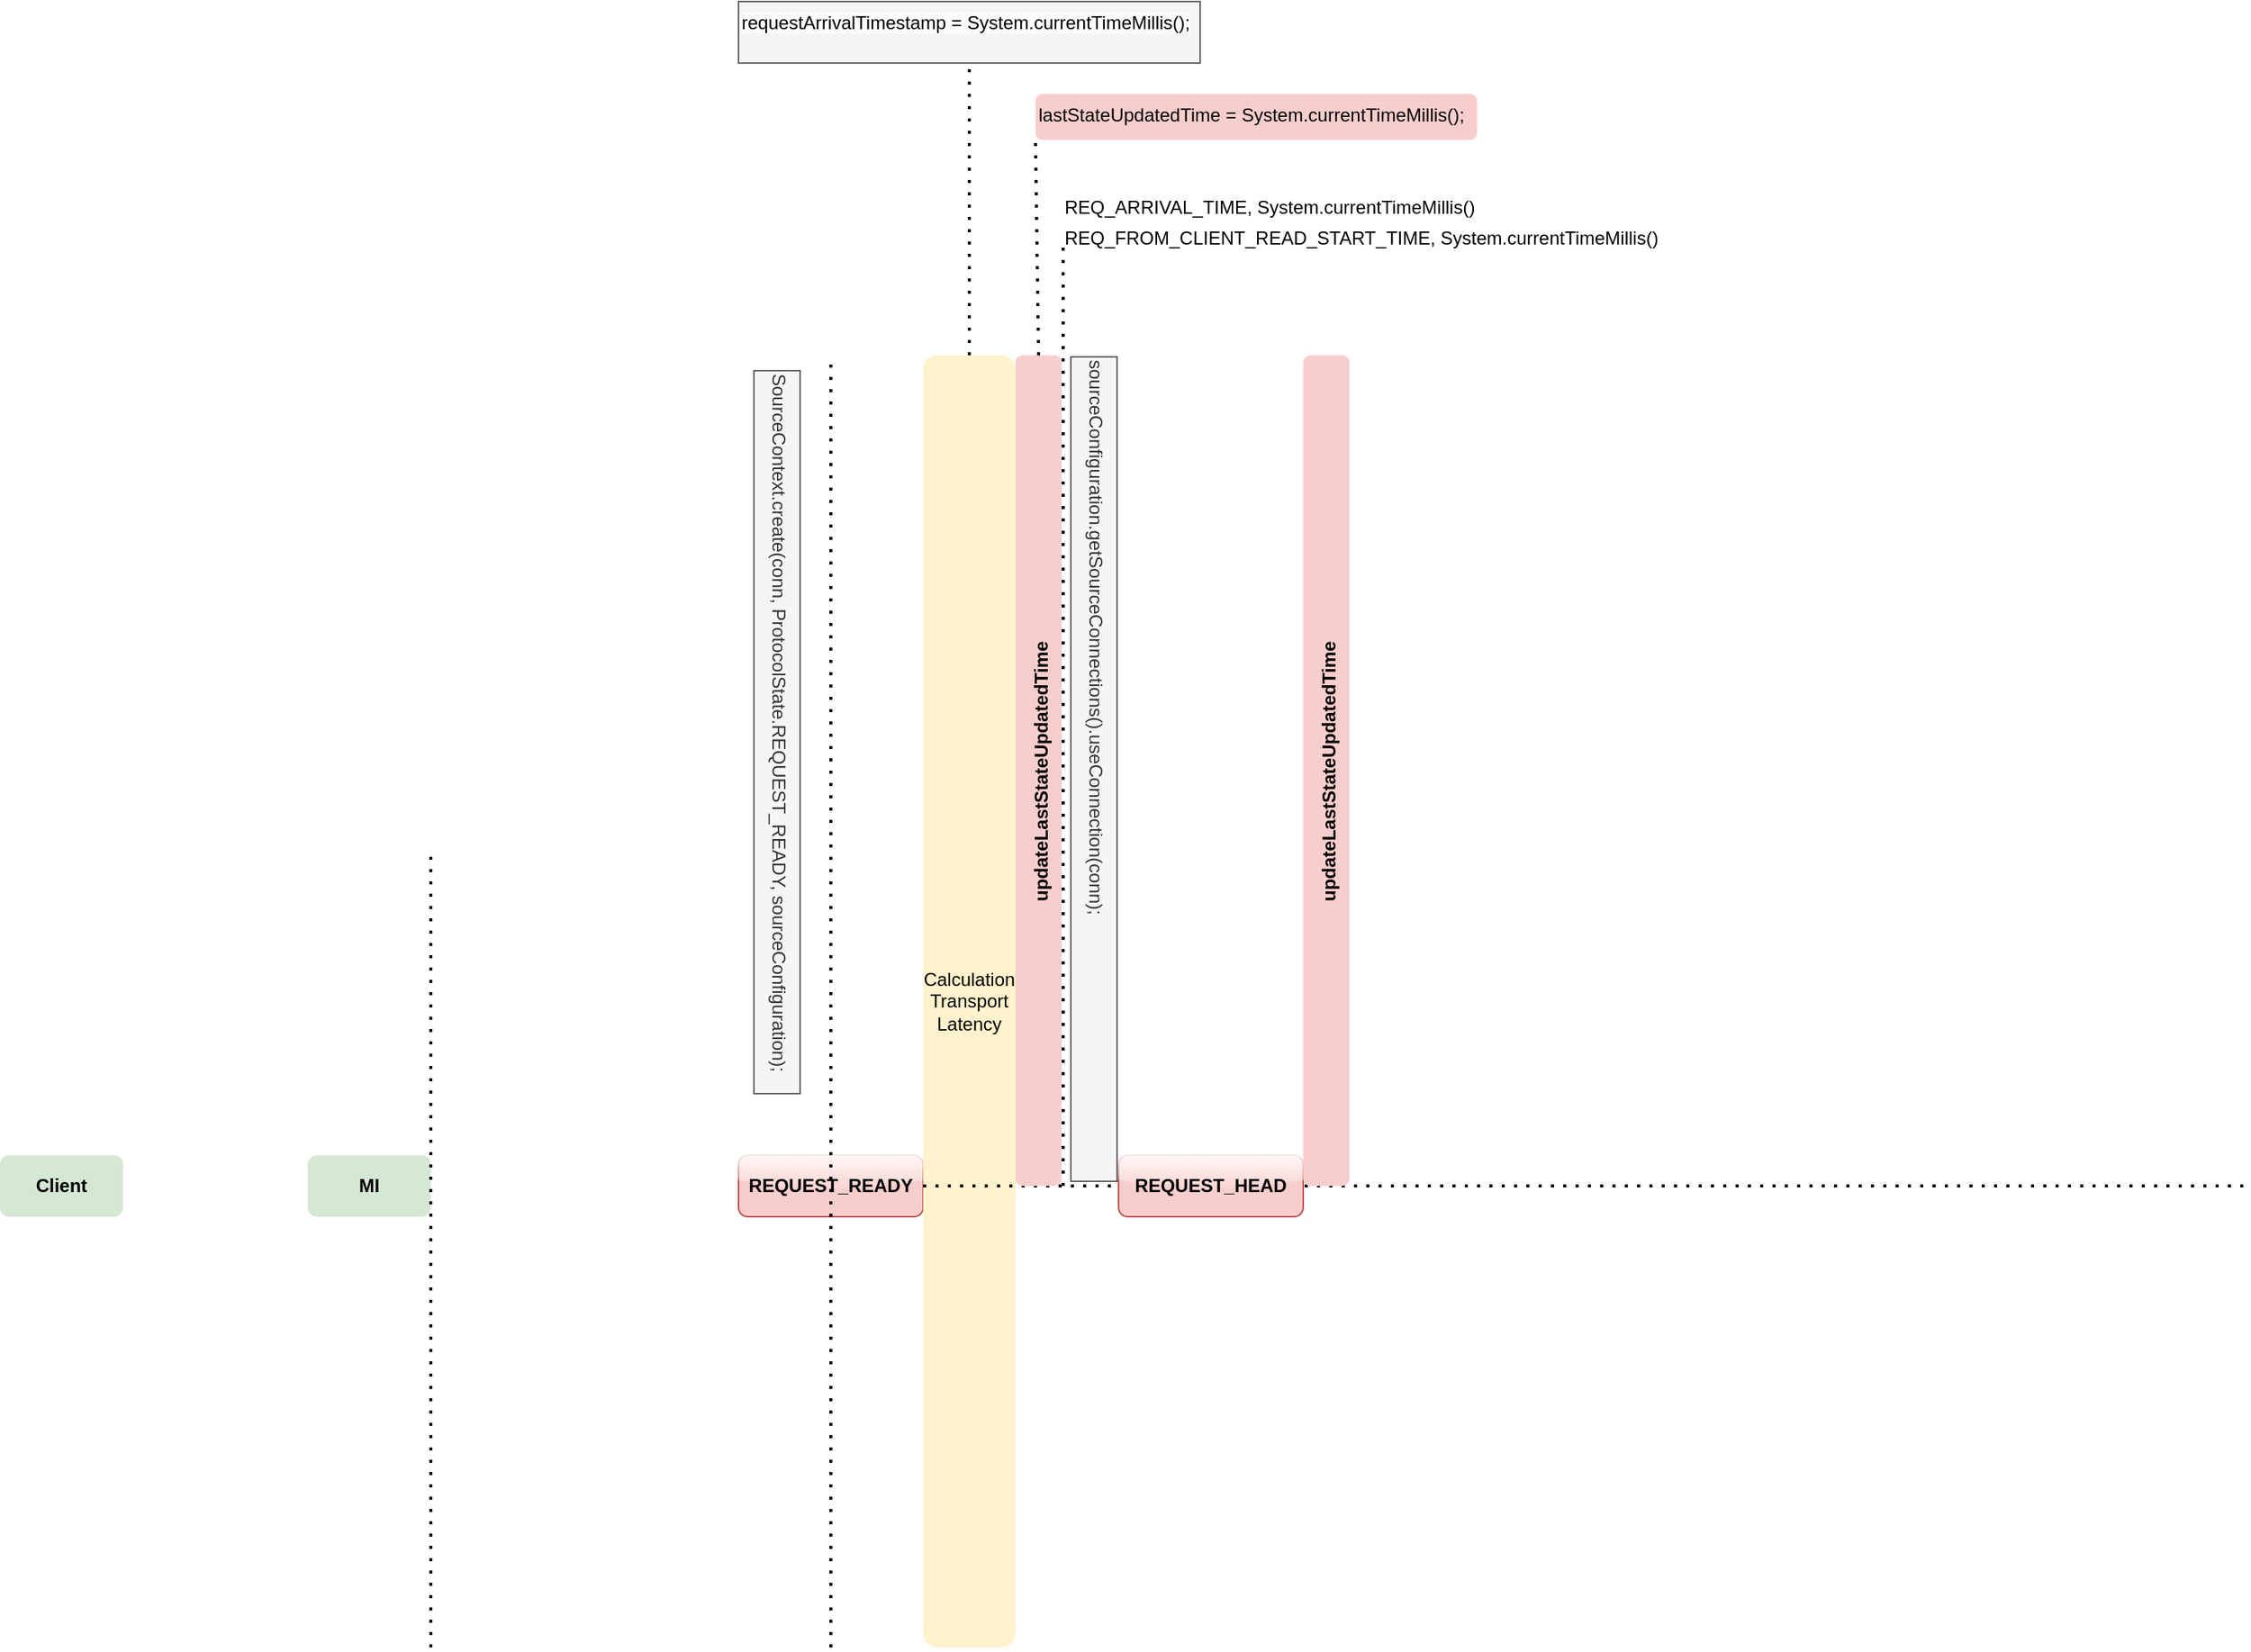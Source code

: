 <mxfile version="24.7.16">
  <diagram name="Page-1" id="FrAEAXTfQ6E1MDFGvOye">
    <mxGraphModel dx="1434" dy="1895" grid="1" gridSize="10" guides="1" tooltips="1" connect="1" arrows="1" fold="1" page="1" pageScale="1" pageWidth="850" pageHeight="1100" math="0" shadow="0">
      <root>
        <mxCell id="0" />
        <mxCell id="1" parent="0" />
        <mxCell id="J5SaElmw5ams9r6Q3LyK-1" value="&lt;b&gt;Client&lt;/b&gt;" style="rounded=1;whiteSpace=wrap;html=1;fillColor=#d5e8d4;strokeColor=none;" vertex="1" parent="1">
          <mxGeometry x="80" y="240" width="80" height="40" as="geometry" />
        </mxCell>
        <mxCell id="J5SaElmw5ams9r6Q3LyK-2" value="&lt;b&gt;MI&lt;/b&gt;" style="rounded=1;whiteSpace=wrap;html=1;fillColor=#d5e8d4;strokeColor=none;" vertex="1" parent="1">
          <mxGeometry x="280" y="240" width="80" height="40" as="geometry" />
        </mxCell>
        <mxCell id="J5SaElmw5ams9r6Q3LyK-3" value="" style="endArrow=none;dashed=1;html=1;dashPattern=1 3;strokeWidth=2;rounded=0;" edge="1" parent="1">
          <mxGeometry width="50" height="50" relative="1" as="geometry">
            <mxPoint x="360" y="560" as="sourcePoint" />
            <mxPoint x="360" y="40" as="targetPoint" />
          </mxGeometry>
        </mxCell>
        <UserObject label="SourceContext.create(conn, ProtocolState.REQUEST_READY, sourceConfiguration);" link="SourceContext.create(conn, ProtocolState.REQUEST_READY, sourceConfiguration);" id="J5SaElmw5ams9r6Q3LyK-7">
          <mxCell style="text;whiteSpace=wrap;fillColor=#f5f5f5;strokeColor=#666666;rotation=90;fontColor=#333333;" vertex="1" parent="1">
            <mxGeometry x="350" y="-50" width="470" height="30" as="geometry" />
          </mxCell>
        </UserObject>
        <mxCell id="J5SaElmw5ams9r6Q3LyK-8" value="&lt;b&gt;REQUEST_READY&lt;/b&gt;" style="rounded=1;whiteSpace=wrap;html=1;fillColor=#f8cecc;strokeColor=#b85450;glass=1;" vertex="1" parent="1">
          <mxGeometry x="560" y="240" width="120" height="40" as="geometry" />
        </mxCell>
        <mxCell id="J5SaElmw5ams9r6Q3LyK-9" value="" style="endArrow=none;dashed=1;html=1;dashPattern=1 3;strokeWidth=2;rounded=0;" edge="1" parent="1">
          <mxGeometry width="50" height="50" relative="1" as="geometry">
            <mxPoint x="620" y="560" as="sourcePoint" />
            <mxPoint x="620" y="-280" as="targetPoint" />
          </mxGeometry>
        </mxCell>
        <mxCell id="J5SaElmw5ams9r6Q3LyK-11" value="Calculation&lt;div&gt;Transport Latency&lt;/div&gt;" style="rounded=1;whiteSpace=wrap;html=1;fillColor=#fff2cc;strokeColor=none;gradientColor=none;glass=0;" vertex="1" parent="1">
          <mxGeometry x="680" y="-280" width="60" height="840" as="geometry" />
        </mxCell>
        <mxCell id="J5SaElmw5ams9r6Q3LyK-12" value="&lt;span style=&quot;color: rgb(0, 0, 0); font-family: Helvetica; font-size: 12px; font-style: normal; font-variant-ligatures: normal; font-variant-caps: normal; font-weight: 400; letter-spacing: normal; orphans: 2; text-align: center; text-indent: 0px; text-transform: none; widows: 2; word-spacing: 0px; -webkit-text-stroke-width: 0px; white-space: normal; background-color: rgb(251, 251, 251); text-decoration-thickness: initial; text-decoration-style: initial; text-decoration-color: initial; display: inline !important; float: none;&quot;&gt;requestArrivalTimestamp = System.currentTimeMillis();&lt;/span&gt;" style="text;whiteSpace=wrap;html=1;fillColor=#f5f5f5;fontColor=#333333;strokeColor=#666666;" vertex="1" parent="1">
          <mxGeometry x="560" y="-510" width="300" height="40" as="geometry" />
        </mxCell>
        <mxCell id="J5SaElmw5ams9r6Q3LyK-13" value="" style="endArrow=none;dashed=1;html=1;dashPattern=1 3;strokeWidth=2;rounded=0;entryX=0.5;entryY=1;entryDx=0;entryDy=0;" edge="1" parent="1" target="J5SaElmw5ams9r6Q3LyK-12">
          <mxGeometry width="50" height="50" relative="1" as="geometry">
            <mxPoint x="710" y="-280" as="sourcePoint" />
            <mxPoint x="760" y="-320" as="targetPoint" />
          </mxGeometry>
        </mxCell>
        <mxCell id="J5SaElmw5ams9r6Q3LyK-19" value="REQ_ARRIVAL_TIME, System.currentTimeMillis()" style="text;whiteSpace=wrap;rotation=0;" vertex="1" parent="1">
          <mxGeometry x="770" y="-390" width="270" height="40" as="geometry" />
        </mxCell>
        <mxCell id="J5SaElmw5ams9r6Q3LyK-20" value="" style="endArrow=none;dashed=1;html=1;dashPattern=1 3;strokeWidth=2;rounded=0;exitX=1;exitY=0.5;exitDx=0;exitDy=0;" edge="1" parent="1" source="J5SaElmw5ams9r6Q3LyK-8">
          <mxGeometry width="50" height="50" relative="1" as="geometry">
            <mxPoint x="1020" y="130" as="sourcePoint" />
            <mxPoint x="1540" y="260" as="targetPoint" />
          </mxGeometry>
        </mxCell>
        <mxCell id="J5SaElmw5ams9r6Q3LyK-21" value="REQ_FROM_CLIENT_READ_START_TIME, System.currentTimeMillis()" style="text;whiteSpace=wrap;" vertex="1" parent="1">
          <mxGeometry x="770" y="-370" width="420" height="40" as="geometry" />
        </mxCell>
        <mxCell id="J5SaElmw5ams9r6Q3LyK-22" value="" style="endArrow=none;dashed=1;html=1;dashPattern=1 3;strokeWidth=2;rounded=0;entryX=0.5;entryY=1;entryDx=0;entryDy=0;" edge="1" parent="1">
          <mxGeometry width="50" height="50" relative="1" as="geometry">
            <mxPoint x="771" y="260" as="sourcePoint" />
            <mxPoint x="771" y="-350" as="targetPoint" />
          </mxGeometry>
        </mxCell>
        <mxCell id="J5SaElmw5ams9r6Q3LyK-24" value="lastStateUpdatedTime = System.currentTimeMillis();" style="text;whiteSpace=wrap;fillColor=#f8cecc;strokeColor=none;rounded=1;" vertex="1" parent="1">
          <mxGeometry x="753" y="-450" width="287" height="30" as="geometry" />
        </mxCell>
        <mxCell id="J5SaElmw5ams9r6Q3LyK-25" value="" style="rounded=1;whiteSpace=wrap;html=1;fillColor=#f8cecc;strokeColor=none;" vertex="1" parent="1">
          <mxGeometry x="740" y="-280" width="30" height="540" as="geometry" />
        </mxCell>
        <mxCell id="J5SaElmw5ams9r6Q3LyK-29" value="updateLastStateUpdatedTime" style="text;whiteSpace=wrap;rotation=-90;fontStyle=1" vertex="1" parent="1">
          <mxGeometry x="660" y="-30" width="190" height="25" as="geometry" />
        </mxCell>
        <mxCell id="J5SaElmw5ams9r6Q3LyK-31" value="" style="endArrow=none;dashed=1;html=1;dashPattern=1 3;strokeWidth=2;rounded=0;exitX=0.5;exitY=0;exitDx=0;exitDy=0;entryX=0;entryY=1;entryDx=0;entryDy=0;" edge="1" parent="1" source="J5SaElmw5ams9r6Q3LyK-25" target="J5SaElmw5ams9r6Q3LyK-24">
          <mxGeometry width="50" height="50" relative="1" as="geometry">
            <mxPoint x="710" y="-270" as="sourcePoint" />
            <mxPoint x="760" y="-320" as="targetPoint" />
          </mxGeometry>
        </mxCell>
        <mxCell id="J5SaElmw5ams9r6Q3LyK-35" value="&lt;b&gt;REQUEST_HEAD&lt;/b&gt;" style="rounded=1;whiteSpace=wrap;html=1;fillColor=#f8cecc;strokeColor=#b85450;glass=1;" vertex="1" parent="1">
          <mxGeometry x="807" y="240" width="120" height="40" as="geometry" />
        </mxCell>
        <UserObject label="sourceConfiguration.getSourceConnections().useConnection(conn);" link="SourceContext.create(conn, ProtocolState.REQUEST_READY, sourceConfiguration);" id="J5SaElmw5ams9r6Q3LyK-38">
          <mxCell style="text;whiteSpace=wrap;fillColor=#f5f5f5;strokeColor=#666666;rotation=90;fontColor=#333333;" vertex="1" parent="1">
            <mxGeometry x="523" y="-26" width="536" height="30" as="geometry" />
          </mxCell>
        </UserObject>
        <mxCell id="J5SaElmw5ams9r6Q3LyK-40" value="" style="rounded=1;whiteSpace=wrap;html=1;fillColor=#f8cecc;strokeColor=none;" vertex="1" parent="1">
          <mxGeometry x="927" y="-280" width="30" height="540" as="geometry" />
        </mxCell>
        <mxCell id="J5SaElmw5ams9r6Q3LyK-41" value="updateLastStateUpdatedTime" style="text;whiteSpace=wrap;rotation=-90;fontStyle=1" vertex="1" parent="1">
          <mxGeometry x="847" y="-30" width="190" height="25" as="geometry" />
        </mxCell>
      </root>
    </mxGraphModel>
  </diagram>
</mxfile>
